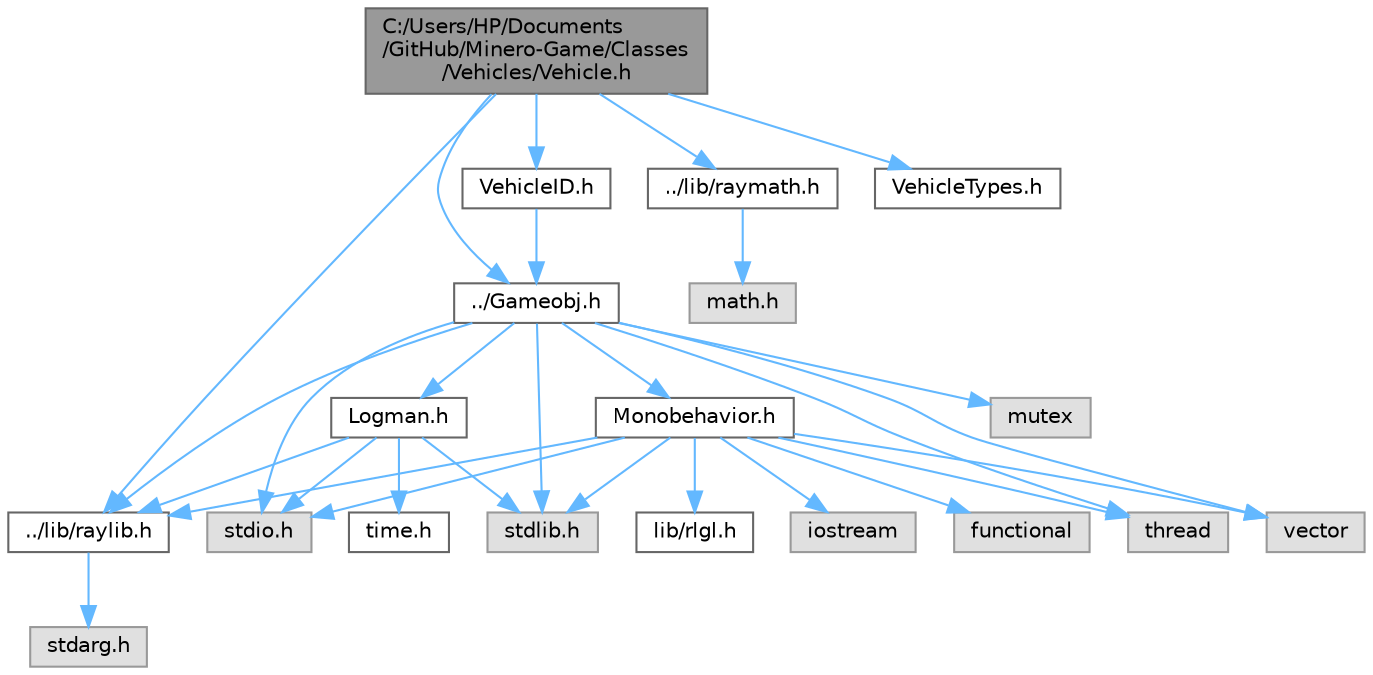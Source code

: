 digraph "C:/Users/HP/Documents/GitHub/Minero-Game/Classes/Vehicles/Vehicle.h"
{
 // LATEX_PDF_SIZE
  bgcolor="transparent";
  edge [fontname=Helvetica,fontsize=10,labelfontname=Helvetica,labelfontsize=10];
  node [fontname=Helvetica,fontsize=10,shape=box,height=0.2,width=0.4];
  Node1 [id="Node000001",label="C:/Users/HP/Documents\l/GitHub/Minero-Game/Classes\l/Vehicles/Vehicle.h",height=0.2,width=0.4,color="gray40", fillcolor="grey60", style="filled", fontcolor="black",tooltip=" "];
  Node1 -> Node2 [id="edge1_Node000001_Node000002",color="steelblue1",style="solid",tooltip=" "];
  Node2 [id="Node000002",label="../lib/raylib.h",height=0.2,width=0.4,color="grey40", fillcolor="white", style="filled",URL="$_classes_2lib_2raylib_8h.html",tooltip=" "];
  Node2 -> Node3 [id="edge2_Node000002_Node000003",color="steelblue1",style="solid",tooltip=" "];
  Node3 [id="Node000003",label="stdarg.h",height=0.2,width=0.4,color="grey60", fillcolor="#E0E0E0", style="filled",tooltip=" "];
  Node1 -> Node4 [id="edge3_Node000001_Node000004",color="steelblue1",style="solid",tooltip=" "];
  Node4 [id="Node000004",label="../lib/raymath.h",height=0.2,width=0.4,color="grey40", fillcolor="white", style="filled",URL="$_classes_2lib_2raymath_8h.html",tooltip=" "];
  Node4 -> Node5 [id="edge4_Node000004_Node000005",color="steelblue1",style="solid",tooltip=" "];
  Node5 [id="Node000005",label="math.h",height=0.2,width=0.4,color="grey60", fillcolor="#E0E0E0", style="filled",tooltip=" "];
  Node1 -> Node6 [id="edge5_Node000001_Node000006",color="steelblue1",style="solid",tooltip=" "];
  Node6 [id="Node000006",label="../Gameobj.h",height=0.2,width=0.4,color="grey40", fillcolor="white", style="filled",URL="$_classes_2_gameobj_8h.html",tooltip=" "];
  Node6 -> Node2 [id="edge6_Node000006_Node000002",color="steelblue1",style="solid",tooltip=" "];
  Node6 -> Node7 [id="edge7_Node000006_Node000007",color="steelblue1",style="solid",tooltip=" "];
  Node7 [id="Node000007",label="Monobehavior.h",height=0.2,width=0.4,color="grey40", fillcolor="white", style="filled",URL="$_monobehavior_8h.html",tooltip=" "];
  Node7 -> Node2 [id="edge8_Node000007_Node000002",color="steelblue1",style="solid",tooltip=" "];
  Node7 -> Node8 [id="edge9_Node000007_Node000008",color="steelblue1",style="solid",tooltip=" "];
  Node8 [id="Node000008",label="lib/rlgl.h",height=0.2,width=0.4,color="grey40", fillcolor="white", style="filled",URL="$_classes_2lib_2rlgl_8h.html",tooltip=" "];
  Node7 -> Node9 [id="edge10_Node000007_Node000009",color="steelblue1",style="solid",tooltip=" "];
  Node9 [id="Node000009",label="stdio.h",height=0.2,width=0.4,color="grey60", fillcolor="#E0E0E0", style="filled",tooltip=" "];
  Node7 -> Node10 [id="edge11_Node000007_Node000010",color="steelblue1",style="solid",tooltip=" "];
  Node10 [id="Node000010",label="stdlib.h",height=0.2,width=0.4,color="grey60", fillcolor="#E0E0E0", style="filled",tooltip=" "];
  Node7 -> Node11 [id="edge12_Node000007_Node000011",color="steelblue1",style="solid",tooltip=" "];
  Node11 [id="Node000011",label="iostream",height=0.2,width=0.4,color="grey60", fillcolor="#E0E0E0", style="filled",tooltip=" "];
  Node7 -> Node12 [id="edge13_Node000007_Node000012",color="steelblue1",style="solid",tooltip=" "];
  Node12 [id="Node000012",label="thread",height=0.2,width=0.4,color="grey60", fillcolor="#E0E0E0", style="filled",tooltip=" "];
  Node7 -> Node13 [id="edge14_Node000007_Node000013",color="steelblue1",style="solid",tooltip=" "];
  Node13 [id="Node000013",label="vector",height=0.2,width=0.4,color="grey60", fillcolor="#E0E0E0", style="filled",tooltip=" "];
  Node7 -> Node14 [id="edge15_Node000007_Node000014",color="steelblue1",style="solid",tooltip=" "];
  Node14 [id="Node000014",label="functional",height=0.2,width=0.4,color="grey60", fillcolor="#E0E0E0", style="filled",tooltip=" "];
  Node6 -> Node15 [id="edge16_Node000006_Node000015",color="steelblue1",style="solid",tooltip=" "];
  Node15 [id="Node000015",label="Logman.h",height=0.2,width=0.4,color="grey40", fillcolor="white", style="filled",URL="$_logman_8h.html",tooltip=" "];
  Node15 -> Node9 [id="edge17_Node000015_Node000009",color="steelblue1",style="solid",tooltip=" "];
  Node15 -> Node10 [id="edge18_Node000015_Node000010",color="steelblue1",style="solid",tooltip=" "];
  Node15 -> Node16 [id="edge19_Node000015_Node000016",color="steelblue1",style="solid",tooltip=" "];
  Node16 [id="Node000016",label="time.h",height=0.2,width=0.4,color="grey40", fillcolor="white", style="filled",URL="$_classes_2_time_8h.html",tooltip=" "];
  Node15 -> Node2 [id="edge20_Node000015_Node000002",color="steelblue1",style="solid",tooltip=" "];
  Node6 -> Node9 [id="edge21_Node000006_Node000009",color="steelblue1",style="solid",tooltip=" "];
  Node6 -> Node10 [id="edge22_Node000006_Node000010",color="steelblue1",style="solid",tooltip=" "];
  Node6 -> Node13 [id="edge23_Node000006_Node000013",color="steelblue1",style="solid",tooltip=" "];
  Node6 -> Node12 [id="edge24_Node000006_Node000012",color="steelblue1",style="solid",tooltip=" "];
  Node6 -> Node17 [id="edge25_Node000006_Node000017",color="steelblue1",style="solid",tooltip=" "];
  Node17 [id="Node000017",label="mutex",height=0.2,width=0.4,color="grey60", fillcolor="#E0E0E0", style="filled",tooltip=" "];
  Node1 -> Node18 [id="edge26_Node000001_Node000018",color="steelblue1",style="solid",tooltip=" "];
  Node18 [id="Node000018",label="VehicleID.h",height=0.2,width=0.4,color="grey40", fillcolor="white", style="filled",URL="$_classes_2_vehicles_2_vehicle_i_d_8h.html",tooltip=" "];
  Node18 -> Node6 [id="edge27_Node000018_Node000006",color="steelblue1",style="solid",tooltip=" "];
  Node1 -> Node19 [id="edge28_Node000001_Node000019",color="steelblue1",style="solid",tooltip=" "];
  Node19 [id="Node000019",label="VehicleTypes.h",height=0.2,width=0.4,color="grey40", fillcolor="white", style="filled",URL="$_classes_2_vehicles_2_vehicle_types_8h.html",tooltip=" "];
}
